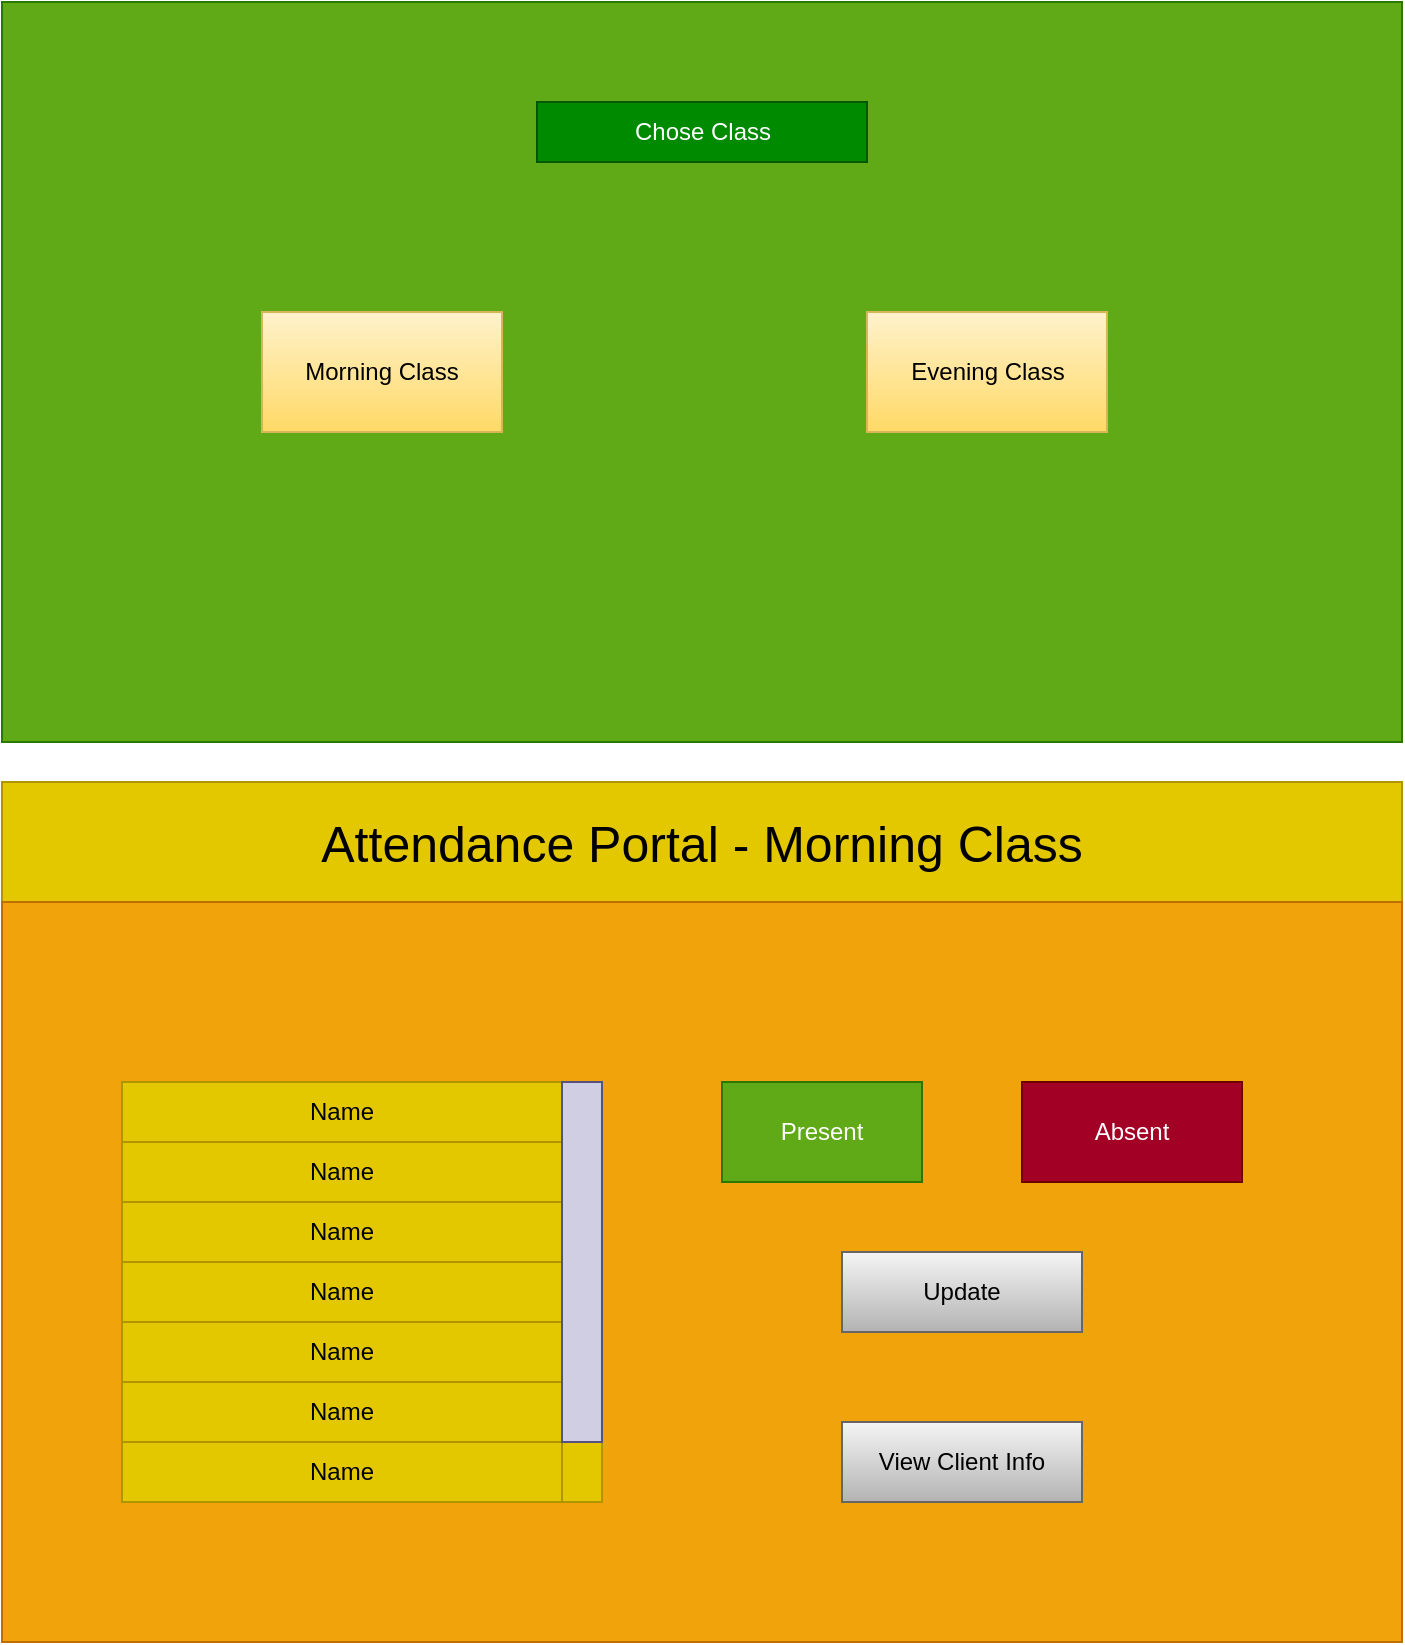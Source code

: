 <mxfile version="24.7.17">
  <diagram name="Page-1" id="2FNYmYsBMbGa0UGhw50T">
    <mxGraphModel dx="1434" dy="844" grid="1" gridSize="10" guides="1" tooltips="1" connect="1" arrows="1" fold="1" page="1" pageScale="1" pageWidth="850" pageHeight="1100" math="0" shadow="0">
      <root>
        <mxCell id="0" />
        <mxCell id="1" parent="0" />
        <mxCell id="Qtmw9_Csoa64nNfkD8jf-1" value="&lt;font style=&quot;font-size: 25px;&quot;&gt;Attendance Portal - Morning Class&lt;/font&gt;" style="rounded=0;whiteSpace=wrap;html=1;fillColor=#e3c800;fontColor=#000000;strokeColor=#B09500;" parent="1" vertex="1">
          <mxGeometry x="80" y="410" width="700" height="60" as="geometry" />
        </mxCell>
        <mxCell id="Qtmw9_Csoa64nNfkD8jf-2" value="" style="rounded=0;whiteSpace=wrap;html=1;fillColor=#f0a30a;fontColor=#000000;strokeColor=#BD7000;" parent="1" vertex="1">
          <mxGeometry x="80" y="470" width="700" height="370" as="geometry" />
        </mxCell>
        <mxCell id="Qtmw9_Csoa64nNfkD8jf-5" value="Name" style="rounded=0;whiteSpace=wrap;html=1;" parent="1" vertex="1">
          <mxGeometry x="140" y="560" width="220" height="210" as="geometry" />
        </mxCell>
        <mxCell id="Qtmw9_Csoa64nNfkD8jf-6" value="Name" style="rounded=0;whiteSpace=wrap;html=1;fillColor=#e3c800;fontColor=#000000;strokeColor=#B09500;" parent="1" vertex="1">
          <mxGeometry x="140" y="560" width="220" height="30" as="geometry" />
        </mxCell>
        <mxCell id="Qtmw9_Csoa64nNfkD8jf-7" value="Name" style="rounded=0;whiteSpace=wrap;html=1;fillColor=#e3c800;fontColor=#000000;strokeColor=#B09500;" parent="1" vertex="1">
          <mxGeometry x="140" y="590" width="220" height="30" as="geometry" />
        </mxCell>
        <mxCell id="Qtmw9_Csoa64nNfkD8jf-8" value="Name" style="rounded=0;whiteSpace=wrap;html=1;fillColor=#e3c800;fontColor=#000000;strokeColor=#B09500;" parent="1" vertex="1">
          <mxGeometry x="140" y="620" width="220" height="30" as="geometry" />
        </mxCell>
        <mxCell id="Qtmw9_Csoa64nNfkD8jf-9" value="Name" style="rounded=0;whiteSpace=wrap;html=1;fillColor=#e3c800;fontColor=#000000;strokeColor=#B09500;" parent="1" vertex="1">
          <mxGeometry x="140" y="650" width="220" height="30" as="geometry" />
        </mxCell>
        <mxCell id="Qtmw9_Csoa64nNfkD8jf-10" value="Name" style="rounded=0;whiteSpace=wrap;html=1;fillColor=#e3c800;fontColor=#000000;strokeColor=#B09500;" parent="1" vertex="1">
          <mxGeometry x="140" y="680" width="220" height="30" as="geometry" />
        </mxCell>
        <mxCell id="Qtmw9_Csoa64nNfkD8jf-11" value="Name" style="rounded=0;whiteSpace=wrap;html=1;fillColor=#e3c800;fontColor=#000000;strokeColor=#B09500;" parent="1" vertex="1">
          <mxGeometry x="140" y="710" width="220" height="30" as="geometry" />
        </mxCell>
        <mxCell id="Qtmw9_Csoa64nNfkD8jf-13" value="Name" style="rounded=0;whiteSpace=wrap;html=1;fillColor=#e3c800;fontColor=#000000;strokeColor=#B09500;" parent="1" vertex="1">
          <mxGeometry x="140" y="740" width="220" height="30" as="geometry" />
        </mxCell>
        <mxCell id="Qtmw9_Csoa64nNfkD8jf-14" value="Present" style="rounded=0;whiteSpace=wrap;html=1;fillColor=#60a917;fontColor=#ffffff;strokeColor=#2D7600;" parent="1" vertex="1">
          <mxGeometry x="440" y="560" width="100" height="50" as="geometry" />
        </mxCell>
        <mxCell id="Qtmw9_Csoa64nNfkD8jf-15" value="Absent" style="rounded=0;whiteSpace=wrap;html=1;fillColor=#a20025;fontColor=#ffffff;strokeColor=#6F0000;" parent="1" vertex="1">
          <mxGeometry x="590" y="560" width="110" height="50" as="geometry" />
        </mxCell>
        <mxCell id="Qtmw9_Csoa64nNfkD8jf-16" value="&lt;font color=&quot;#000000&quot;&gt;Update&lt;/font&gt;" style="rounded=0;whiteSpace=wrap;html=1;fillColor=#f5f5f5;strokeColor=#666666;gradientColor=#b3b3b3;" parent="1" vertex="1">
          <mxGeometry x="500" y="645" width="120" height="40" as="geometry" />
        </mxCell>
        <mxCell id="Qtmw9_Csoa64nNfkD8jf-17" value="" style="rounded=0;whiteSpace=wrap;html=1;fillColor=#e3c800;fontColor=#000000;strokeColor=#B09500;" parent="1" vertex="1">
          <mxGeometry x="360" y="560" width="20" height="210" as="geometry" />
        </mxCell>
        <mxCell id="Qtmw9_Csoa64nNfkD8jf-18" value="" style="rounded=0;whiteSpace=wrap;html=1;fillColor=#d0cee2;strokeColor=#56517e;" parent="1" vertex="1">
          <mxGeometry x="360" y="560" width="20" height="180" as="geometry" />
        </mxCell>
        <mxCell id="Qtmw9_Csoa64nNfkD8jf-22" value="" style="rounded=0;whiteSpace=wrap;html=1;fillColor=#60a917;fontColor=#ffffff;strokeColor=#2D7600;" parent="1" vertex="1">
          <mxGeometry x="80" y="20" width="700" height="370" as="geometry" />
        </mxCell>
        <mxCell id="Qtmw9_Csoa64nNfkD8jf-24" value="Chose Class" style="text;html=1;align=center;verticalAlign=middle;whiteSpace=wrap;rounded=0;fillColor=#008a00;fontColor=#ffffff;strokeColor=#005700;" parent="1" vertex="1">
          <mxGeometry x="347.5" y="70" width="165" height="30" as="geometry" />
        </mxCell>
        <mxCell id="Qtmw9_Csoa64nNfkD8jf-25" value="&lt;font color=&quot;#000000&quot;&gt;Morning Class&lt;/font&gt;" style="rounded=0;whiteSpace=wrap;html=1;fillColor=#fff2cc;gradientColor=#ffd966;strokeColor=#d6b656;" parent="1" vertex="1">
          <mxGeometry x="210" y="175" width="120" height="60" as="geometry" />
        </mxCell>
        <mxCell id="Qtmw9_Csoa64nNfkD8jf-26" value="&lt;font color=&quot;#000000&quot;&gt;Evening Class&lt;/font&gt;" style="rounded=0;whiteSpace=wrap;html=1;fillColor=#fff2cc;gradientColor=#ffd966;strokeColor=#d6b656;" parent="1" vertex="1">
          <mxGeometry x="512.5" y="175" width="120" height="60" as="geometry" />
        </mxCell>
        <mxCell id="H25fXdFekHRZCrmRXC1O-1" value="&lt;font color=&quot;#000000&quot;&gt;View Client Info&lt;/font&gt;" style="rounded=0;whiteSpace=wrap;html=1;fillColor=#f5f5f5;strokeColor=#666666;gradientColor=#b3b3b3;" vertex="1" parent="1">
          <mxGeometry x="500" y="730" width="120" height="40" as="geometry" />
        </mxCell>
      </root>
    </mxGraphModel>
  </diagram>
</mxfile>
